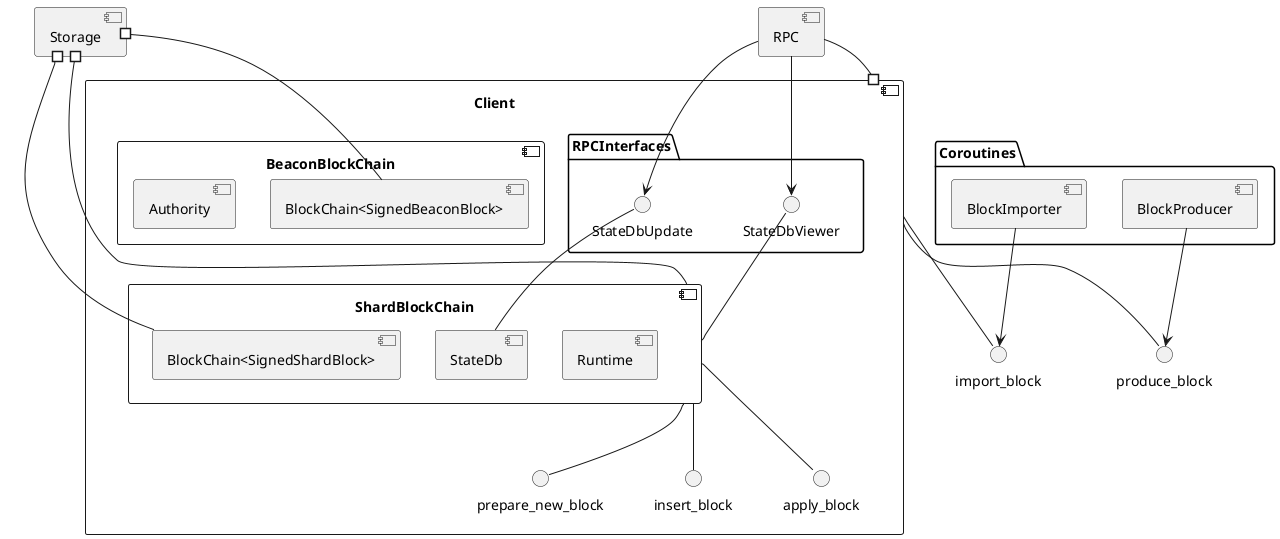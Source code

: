 @startuml

' Use PlantUML plugin to view: https://plugins.jetbrains.com/plugin/7017-plantuml-integration
' See syntax here: http://plantuml.com/component-diagram

[Storage]

component Client {
   component BeaconBlockChain {
        [BlockChain<SignedBeaconBlock>] as BeaconChain
        [Authority]
        }

   component ShardBlockChain {
     [Runtime]
     [StateDb]
     [BlockChain<SignedShardBlock>] as ShardChain
   }
   ShardBlockChain -- prepare_new_block
   ShardBlockChain -- insert_block
   ShardBlockChain -- apply_block

   package RPCInterfaces {
   StateDbUpdate -- StateDb
   StateDbViewer -- ShardBlockChain
   }
}

Client -- produce_block
Client -- import_block

Storage #-- ShardChain
Storage #-- BeaconChain
Storage #-- ShardBlockChain


package Coroutines {
    [BlockProducer] --> produce_block
    [BlockImporter] --> import_block
}


[RPC]
RPC --> StateDbViewer
RPC --> StateDbUpdate
Client #-- RPC

@enduml
